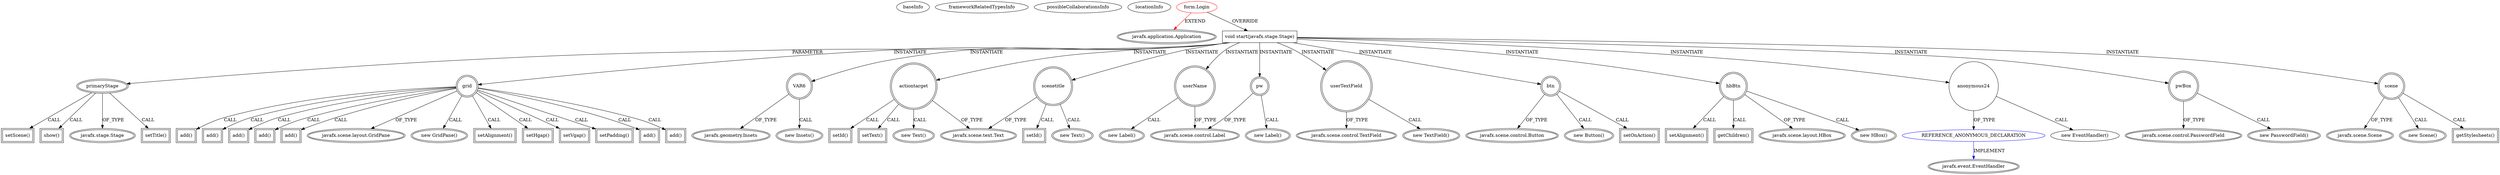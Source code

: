 digraph {
baseInfo[graphId=237,category="extension_graph",isAnonymous=false,possibleRelation=true]
frameworkRelatedTypesInfo[0="javafx.application.Application"]
possibleCollaborationsInfo[0="237~OVERRIDING_METHOD_DECLARATION-INSTANTIATION-~javafx.application.Application ~javafx.event.EventHandler ~false~true"]
locationInfo[projectName="ChrisWongAtCUHK-JavaFX",filePath="/ChrisWongAtCUHK-JavaFX/JavaFX-master/GettingStartedWithJavaFX/src/form/Login.java",contextSignature="Login",graphId="237"]
0[label="form.Login",vertexType="ROOT_CLIENT_CLASS_DECLARATION",isFrameworkType=false,color=red]
1[label="javafx.application.Application",vertexType="FRAMEWORK_CLASS_TYPE",isFrameworkType=true,peripheries=2]
2[label="void start(javafx.stage.Stage)",vertexType="OVERRIDING_METHOD_DECLARATION",isFrameworkType=false,shape=box]
3[label="primaryStage",vertexType="PARAMETER_DECLARATION",isFrameworkType=true,peripheries=2]
4[label="javafx.stage.Stage",vertexType="FRAMEWORK_CLASS_TYPE",isFrameworkType=true,peripheries=2]
6[label="setTitle()",vertexType="INSIDE_CALL",isFrameworkType=true,peripheries=2,shape=box]
8[label="grid",vertexType="VARIABLE_EXPRESION",isFrameworkType=true,peripheries=2,shape=circle]
9[label="javafx.scene.layout.GridPane",vertexType="FRAMEWORK_CLASS_TYPE",isFrameworkType=true,peripheries=2]
7[label="new GridPane()",vertexType="CONSTRUCTOR_CALL",isFrameworkType=true,peripheries=2]
11[label="setAlignment()",vertexType="INSIDE_CALL",isFrameworkType=true,peripheries=2,shape=box]
13[label="setHgap()",vertexType="INSIDE_CALL",isFrameworkType=true,peripheries=2,shape=box]
15[label="setVgap()",vertexType="INSIDE_CALL",isFrameworkType=true,peripheries=2,shape=box]
17[label="setPadding()",vertexType="INSIDE_CALL",isFrameworkType=true,peripheries=2,shape=box]
19[label="VAR6",vertexType="VARIABLE_EXPRESION",isFrameworkType=true,peripheries=2,shape=circle]
20[label="javafx.geometry.Insets",vertexType="FRAMEWORK_CLASS_TYPE",isFrameworkType=true,peripheries=2]
18[label="new Insets()",vertexType="CONSTRUCTOR_CALL",isFrameworkType=true,peripheries=2]
22[label="scenetitle",vertexType="VARIABLE_EXPRESION",isFrameworkType=true,peripheries=2,shape=circle]
23[label="javafx.scene.text.Text",vertexType="FRAMEWORK_CLASS_TYPE",isFrameworkType=true,peripheries=2]
21[label="new Text()",vertexType="CONSTRUCTOR_CALL",isFrameworkType=true,peripheries=2]
25[label="setId()",vertexType="INSIDE_CALL",isFrameworkType=true,peripheries=2,shape=box]
27[label="add()",vertexType="INSIDE_CALL",isFrameworkType=true,peripheries=2,shape=box]
29[label="userName",vertexType="VARIABLE_EXPRESION",isFrameworkType=true,peripheries=2,shape=circle]
30[label="javafx.scene.control.Label",vertexType="FRAMEWORK_CLASS_TYPE",isFrameworkType=true,peripheries=2]
28[label="new Label()",vertexType="CONSTRUCTOR_CALL",isFrameworkType=true,peripheries=2]
32[label="add()",vertexType="INSIDE_CALL",isFrameworkType=true,peripheries=2,shape=box]
34[label="userTextField",vertexType="VARIABLE_EXPRESION",isFrameworkType=true,peripheries=2,shape=circle]
35[label="javafx.scene.control.TextField",vertexType="FRAMEWORK_CLASS_TYPE",isFrameworkType=true,peripheries=2]
33[label="new TextField()",vertexType="CONSTRUCTOR_CALL",isFrameworkType=true,peripheries=2]
37[label="add()",vertexType="INSIDE_CALL",isFrameworkType=true,peripheries=2,shape=box]
39[label="pw",vertexType="VARIABLE_EXPRESION",isFrameworkType=true,peripheries=2,shape=circle]
38[label="new Label()",vertexType="CONSTRUCTOR_CALL",isFrameworkType=true,peripheries=2]
42[label="add()",vertexType="INSIDE_CALL",isFrameworkType=true,peripheries=2,shape=box]
44[label="btn",vertexType="VARIABLE_EXPRESION",isFrameworkType=true,peripheries=2,shape=circle]
45[label="javafx.scene.control.Button",vertexType="FRAMEWORK_CLASS_TYPE",isFrameworkType=true,peripheries=2]
43[label="new Button()",vertexType="CONSTRUCTOR_CALL",isFrameworkType=true,peripheries=2]
47[label="hbBtn",vertexType="VARIABLE_EXPRESION",isFrameworkType=true,peripheries=2,shape=circle]
48[label="javafx.scene.layout.HBox",vertexType="FRAMEWORK_CLASS_TYPE",isFrameworkType=true,peripheries=2]
46[label="new HBox()",vertexType="CONSTRUCTOR_CALL",isFrameworkType=true,peripheries=2]
50[label="setAlignment()",vertexType="INSIDE_CALL",isFrameworkType=true,peripheries=2,shape=box]
52[label="getChildren()",vertexType="INSIDE_CALL",isFrameworkType=true,peripheries=2,shape=box]
54[label="add()",vertexType="INSIDE_CALL",isFrameworkType=true,peripheries=2,shape=box]
56[label="actiontarget",vertexType="VARIABLE_EXPRESION",isFrameworkType=true,peripheries=2,shape=circle]
55[label="new Text()",vertexType="CONSTRUCTOR_CALL",isFrameworkType=true,peripheries=2]
59[label="add()",vertexType="INSIDE_CALL",isFrameworkType=true,peripheries=2,shape=box]
61[label="setOnAction()",vertexType="INSIDE_CALL",isFrameworkType=true,peripheries=2,shape=box]
63[label="anonymous24",vertexType="VARIABLE_EXPRESION",isFrameworkType=false,shape=circle]
64[label="REFERENCE_ANONYMOUS_DECLARATION",vertexType="REFERENCE_ANONYMOUS_DECLARATION",isFrameworkType=false,color=blue]
65[label="javafx.event.EventHandler",vertexType="FRAMEWORK_INTERFACE_TYPE",isFrameworkType=true,peripheries=2]
62[label="new EventHandler()",vertexType="CONSTRUCTOR_CALL",isFrameworkType=false]
67[label="setId()",vertexType="INSIDE_CALL",isFrameworkType=true,peripheries=2,shape=box]
69[label="setText()",vertexType="INSIDE_CALL",isFrameworkType=true,peripheries=2,shape=box]
71[label="pwBox",vertexType="VARIABLE_EXPRESION",isFrameworkType=true,peripheries=2,shape=circle]
72[label="javafx.scene.control.PasswordField",vertexType="FRAMEWORK_CLASS_TYPE",isFrameworkType=true,peripheries=2]
70[label="new PasswordField()",vertexType="CONSTRUCTOR_CALL",isFrameworkType=true,peripheries=2]
74[label="add()",vertexType="INSIDE_CALL",isFrameworkType=true,peripheries=2,shape=box]
76[label="scene",vertexType="VARIABLE_EXPRESION",isFrameworkType=true,peripheries=2,shape=circle]
77[label="javafx.scene.Scene",vertexType="FRAMEWORK_CLASS_TYPE",isFrameworkType=true,peripheries=2]
75[label="new Scene()",vertexType="CONSTRUCTOR_CALL",isFrameworkType=true,peripheries=2]
79[label="setScene()",vertexType="INSIDE_CALL",isFrameworkType=true,peripheries=2,shape=box]
81[label="getStylesheets()",vertexType="INSIDE_CALL",isFrameworkType=true,peripheries=2,shape=box]
83[label="show()",vertexType="INSIDE_CALL",isFrameworkType=true,peripheries=2,shape=box]
0->1[label="EXTEND",color=red]
0->2[label="OVERRIDE"]
3->4[label="OF_TYPE"]
2->3[label="PARAMETER"]
3->6[label="CALL"]
2->8[label="INSTANTIATE"]
8->9[label="OF_TYPE"]
8->7[label="CALL"]
8->11[label="CALL"]
8->13[label="CALL"]
8->15[label="CALL"]
8->17[label="CALL"]
2->19[label="INSTANTIATE"]
19->20[label="OF_TYPE"]
19->18[label="CALL"]
2->22[label="INSTANTIATE"]
22->23[label="OF_TYPE"]
22->21[label="CALL"]
22->25[label="CALL"]
8->27[label="CALL"]
2->29[label="INSTANTIATE"]
29->30[label="OF_TYPE"]
29->28[label="CALL"]
8->32[label="CALL"]
2->34[label="INSTANTIATE"]
34->35[label="OF_TYPE"]
34->33[label="CALL"]
8->37[label="CALL"]
2->39[label="INSTANTIATE"]
39->30[label="OF_TYPE"]
39->38[label="CALL"]
8->42[label="CALL"]
2->44[label="INSTANTIATE"]
44->45[label="OF_TYPE"]
44->43[label="CALL"]
2->47[label="INSTANTIATE"]
47->48[label="OF_TYPE"]
47->46[label="CALL"]
47->50[label="CALL"]
47->52[label="CALL"]
8->54[label="CALL"]
2->56[label="INSTANTIATE"]
56->23[label="OF_TYPE"]
56->55[label="CALL"]
8->59[label="CALL"]
44->61[label="CALL"]
2->63[label="INSTANTIATE"]
64->65[label="IMPLEMENT",color=blue]
63->64[label="OF_TYPE"]
63->62[label="CALL"]
56->67[label="CALL"]
56->69[label="CALL"]
2->71[label="INSTANTIATE"]
71->72[label="OF_TYPE"]
71->70[label="CALL"]
8->74[label="CALL"]
2->76[label="INSTANTIATE"]
76->77[label="OF_TYPE"]
76->75[label="CALL"]
3->79[label="CALL"]
76->81[label="CALL"]
3->83[label="CALL"]
}
